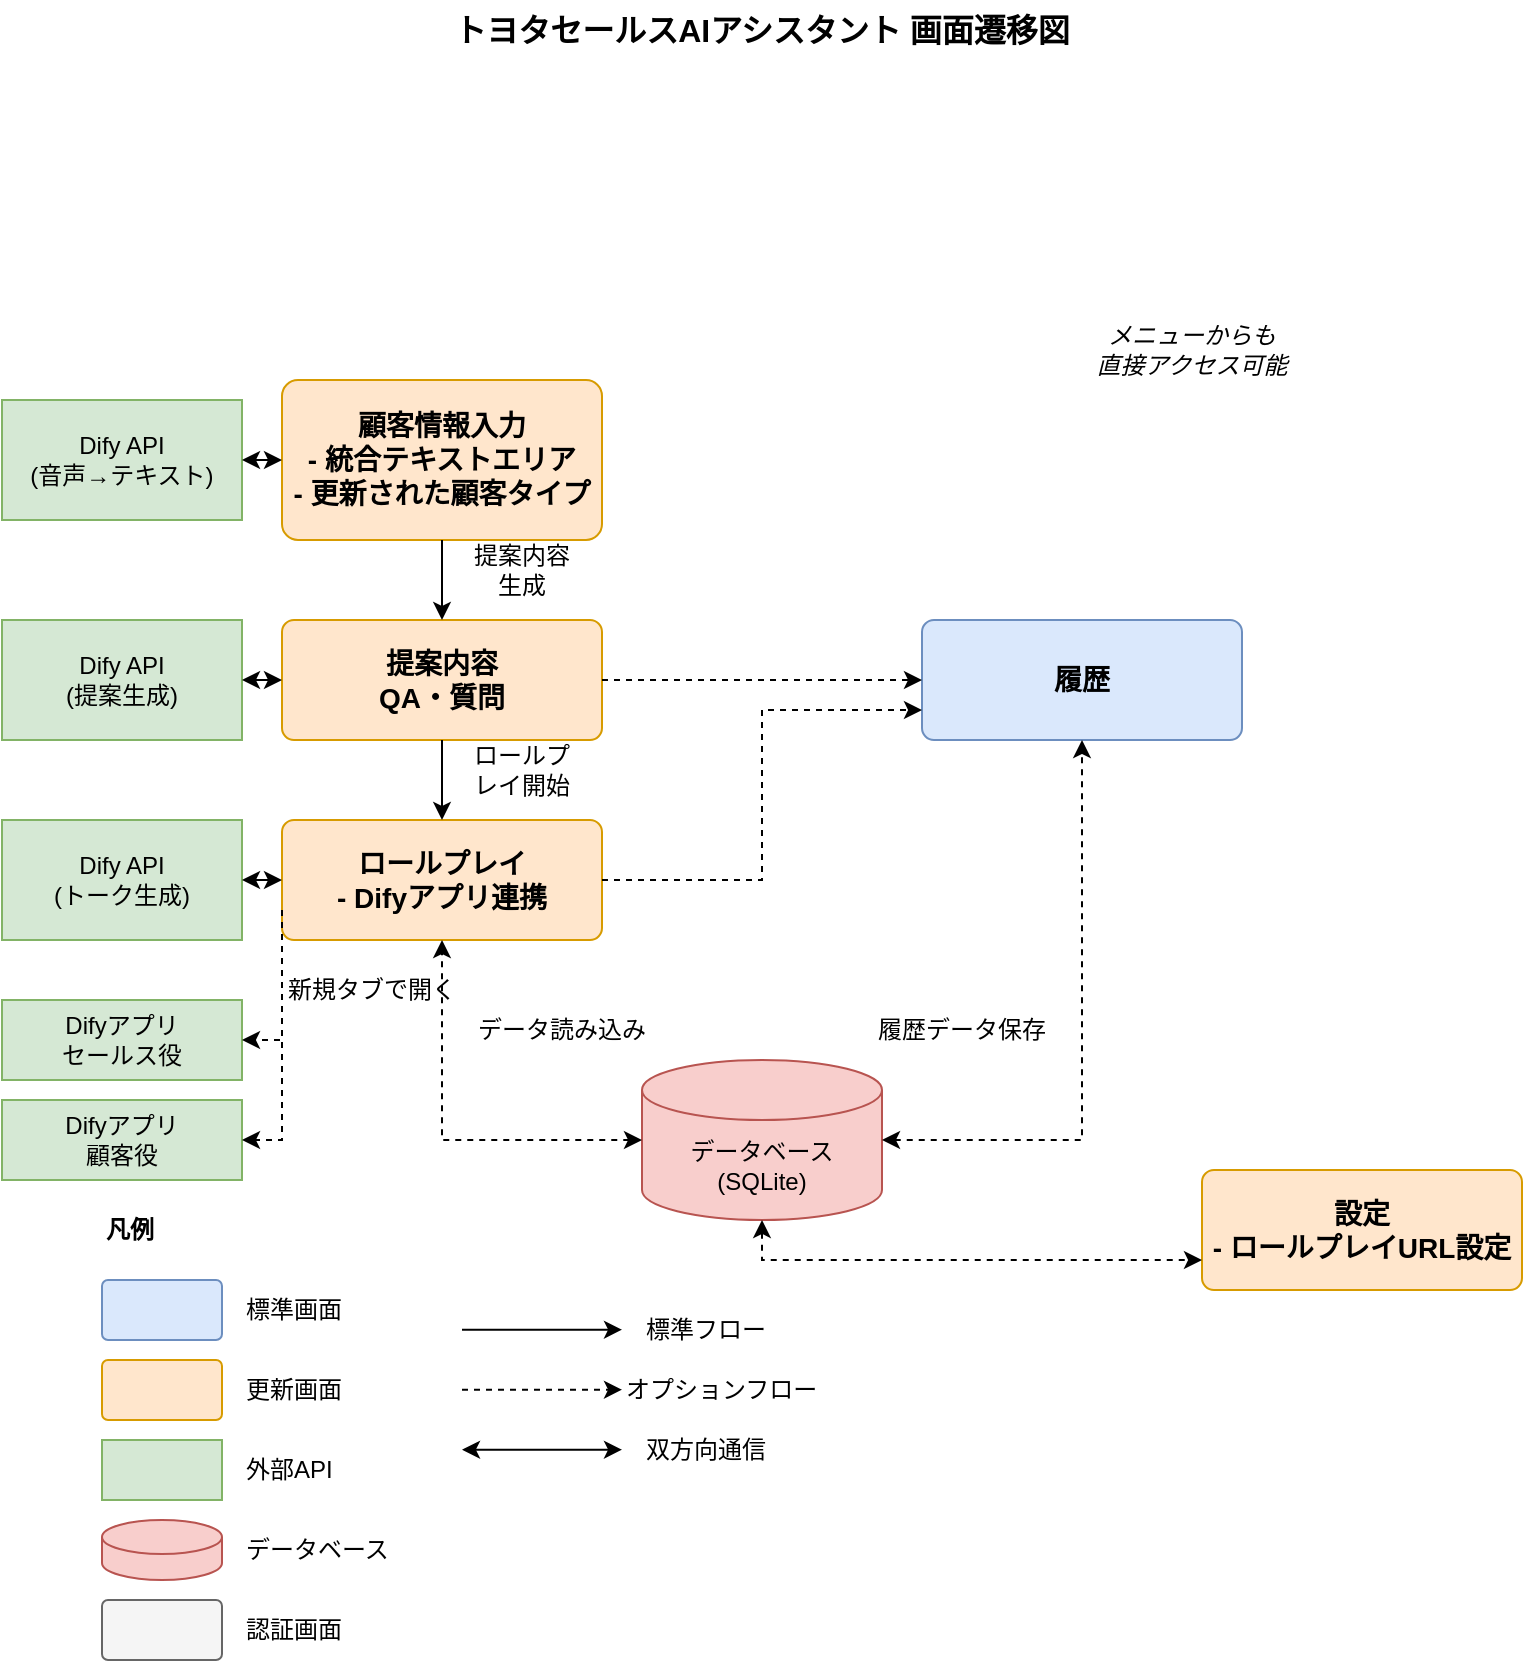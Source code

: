 <mxfile>
    <diagram id="C5RBs43oDa-KdzZeNtuy" name="画面遷移図">
        <mxGraphModel dx="1296" dy="1144" grid="1" gridSize="10" guides="1" tooltips="1" connect="1" arrows="1" fold="1" page="1" pageScale="1" pageWidth="827" pageHeight="1169" math="0" shadow="0">
            <root>
                <mxCell id="WIyWlLk6GJQsqaUBKTNV-0"/>
                <mxCell id="WIyWlLk6GJQsqaUBKTNV-1" parent="WIyWlLk6GJQsqaUBKTNV-0"/>
                <mxCell id="WIyWlLk6GJQsqaUBKTNV-4" value="顧客情報入力&#xa;- 統合テキストエリア&#xa;- 更新された顧客タイプ" style="rounded=1;whiteSpace=wrap;html=1;fontSize=14;fillColor=#ffe6cc;strokeColor=#d79b00;fontStyle=1;arcSize=10;" parent="WIyWlLk6GJQsqaUBKTNV-1" vertex="1">
                    <mxGeometry x="160" y="210" width="160" height="80" as="geometry"/>
                </mxCell>
                <mxCell id="WIyWlLk6GJQsqaUBKTNV-5" value="提案内容&lt;div&gt;QA・質問&lt;/div&gt;" style="rounded=1;whiteSpace=wrap;html=1;fontSize=14;fillColor=#ffe6cc;strokeColor=#d79b00;fontStyle=1;arcSize=10;" parent="WIyWlLk6GJQsqaUBKTNV-1" vertex="1">
                    <mxGeometry x="160" y="330" width="160" height="60" as="geometry"/>
                </mxCell>
                <mxCell id="WIyWlLk6GJQsqaUBKTNV-6" value="ロールプレイ&#xa;- Difyアプリ連携" style="rounded=1;whiteSpace=wrap;html=1;fontSize=14;fillColor=#ffe6cc;strokeColor=#d79b00;fontStyle=1;arcSize=10;" parent="WIyWlLk6GJQsqaUBKTNV-1" vertex="1">
                    <mxGeometry x="160" y="430" width="160" height="60" as="geometry"/>
                </mxCell>
                <mxCell id="WIyWlLk6GJQsqaUBKTNV-7" value="履歴" style="rounded=1;whiteSpace=wrap;html=1;fontSize=14;fillColor=#dae8fc;strokeColor=#6c8ebf;fontStyle=1;arcSize=10;" parent="WIyWlLk6GJQsqaUBKTNV-1" vertex="1">
                    <mxGeometry x="480" y="330" width="160" height="60" as="geometry"/>
                </mxCell>
                <mxCell id="WIyWlLk6GJQsqaUBKTNV-8" value="設定&#xa;- ロールプレイURL設定" style="rounded=1;whiteSpace=wrap;html=1;fontSize=14;fillColor=#ffe6cc;strokeColor=#d79b00;fontStyle=1;arcSize=10;" parent="WIyWlLk6GJQsqaUBKTNV-1" vertex="1">
                    <mxGeometry x="620" y="605" width="160" height="60" as="geometry"/>
                </mxCell>
                <mxCell id="WIyWlLk6GJQsqaUBKTNV-11" value="" style="endArrow=classic;html=1;rounded=0;exitX=0.5;exitY=1;exitDx=0;exitDy=0;entryX=0.5;entryY=0;entryDx=0;entryDy=0;" parent="WIyWlLk6GJQsqaUBKTNV-1" source="WIyWlLk6GJQsqaUBKTNV-4" target="WIyWlLk6GJQsqaUBKTNV-5" edge="1">
                    <mxGeometry width="50" height="50" relative="1" as="geometry">
                        <mxPoint x="390" y="390" as="sourcePoint"/>
                        <mxPoint x="440" y="340" as="targetPoint"/>
                    </mxGeometry>
                </mxCell>
                <mxCell id="WIyWlLk6GJQsqaUBKTNV-12" value="" style="endArrow=classic;html=1;rounded=0;exitX=0.5;exitY=1;exitDx=0;exitDy=0;entryX=0.5;entryY=0;entryDx=0;entryDy=0;" parent="WIyWlLk6GJQsqaUBKTNV-1" source="WIyWlLk6GJQsqaUBKTNV-5" target="WIyWlLk6GJQsqaUBKTNV-6" edge="1">
                    <mxGeometry width="50" height="50" relative="1" as="geometry">
                        <mxPoint x="390" y="390" as="sourcePoint"/>
                        <mxPoint x="440" y="340" as="targetPoint"/>
                    </mxGeometry>
                </mxCell>
                <mxCell id="WIyWlLk6GJQsqaUBKTNV-13" value="" style="endArrow=classic;html=1;rounded=0;exitX=1;exitY=0.5;exitDx=0;exitDy=0;entryX=0;entryY=0.5;entryDx=0;entryDy=0;dashed=1;" parent="WIyWlLk6GJQsqaUBKTNV-1" source="WIyWlLk6GJQsqaUBKTNV-5" target="WIyWlLk6GJQsqaUBKTNV-7" edge="1">
                    <mxGeometry width="50" height="50" relative="1" as="geometry">
                        <mxPoint x="390" y="390" as="sourcePoint"/>
                        <mxPoint x="440" y="340" as="targetPoint"/>
                    </mxGeometry>
                </mxCell>
                <mxCell id="WIyWlLk6GJQsqaUBKTNV-15" value="" style="endArrow=classic;html=1;rounded=0;exitX=1;exitY=0.5;exitDx=0;exitDy=0;entryX=0;entryY=0.75;entryDx=0;entryDy=0;dashed=1;" parent="WIyWlLk6GJQsqaUBKTNV-1" source="WIyWlLk6GJQsqaUBKTNV-6" target="WIyWlLk6GJQsqaUBKTNV-7" edge="1">
                    <mxGeometry width="50" height="50" relative="1" as="geometry">
                        <mxPoint x="390" y="390" as="sourcePoint"/>
                        <mxPoint x="440" y="340" as="targetPoint"/>
                        <Array as="points">
                            <mxPoint x="400" y="460"/>
                            <mxPoint x="400" y="375"/>
                        </Array>
                    </mxGeometry>
                </mxCell>
                <mxCell id="WIyWlLk6GJQsqaUBKTNV-16" value="Dify API &lt;br&gt;(音声→テキスト)" style="rounded=0;whiteSpace=wrap;html=1;fillColor=#d5e8d4;strokeColor=#82b366;" parent="WIyWlLk6GJQsqaUBKTNV-1" vertex="1">
                    <mxGeometry x="20" y="220" width="120" height="60" as="geometry"/>
                </mxCell>
                <mxCell id="WIyWlLk6GJQsqaUBKTNV-17" value="Dify API &lt;br&gt;(提案生成)" style="rounded=0;whiteSpace=wrap;html=1;fillColor=#d5e8d4;strokeColor=#82b366;" parent="WIyWlLk6GJQsqaUBKTNV-1" vertex="1">
                    <mxGeometry x="20" y="330" width="120" height="60" as="geometry"/>
                </mxCell>
                <mxCell id="WIyWlLk6GJQsqaUBKTNV-18" value="Dify API &lt;br&gt;(トーク生成)" style="rounded=0;whiteSpace=wrap;html=1;fillColor=#d5e8d4;strokeColor=#82b366;" parent="WIyWlLk6GJQsqaUBKTNV-1" vertex="1">
                    <mxGeometry x="20" y="430" width="120" height="60" as="geometry"/>
                </mxCell>
                <mxCell id="WIyWlLk6GJQsqaUBKTNV-19" value="" style="endArrow=classic;startArrow=classic;html=1;rounded=0;exitX=1;exitY=0.5;exitDx=0;exitDy=0;entryX=0;entryY=0.5;entryDx=0;entryDy=0;" parent="WIyWlLk6GJQsqaUBKTNV-1" source="WIyWlLk6GJQsqaUBKTNV-16" target="WIyWlLk6GJQsqaUBKTNV-4" edge="1">
                    <mxGeometry width="50" height="50" relative="1" as="geometry">
                        <mxPoint x="390" y="390" as="sourcePoint"/>
                        <mxPoint x="440" y="340" as="targetPoint"/>
                    </mxGeometry>
                </mxCell>
                <mxCell id="WIyWlLk6GJQsqaUBKTNV-20" value="" style="endArrow=classic;startArrow=classic;html=1;rounded=0;exitX=1;exitY=0.5;exitDx=0;exitDy=0;entryX=0;entryY=0.5;entryDx=0;entryDy=0;" parent="WIyWlLk6GJQsqaUBKTNV-1" source="WIyWlLk6GJQsqaUBKTNV-17" target="WIyWlLk6GJQsqaUBKTNV-5" edge="1">
                    <mxGeometry width="50" height="50" relative="1" as="geometry">
                        <mxPoint x="390" y="390" as="sourcePoint"/>
                        <mxPoint x="440" y="340" as="targetPoint"/>
                    </mxGeometry>
                </mxCell>
                <mxCell id="WIyWlLk6GJQsqaUBKTNV-21" value="" style="endArrow=classic;startArrow=classic;html=1;rounded=0;exitX=1;exitY=0.5;exitDx=0;exitDy=0;entryX=0;entryY=0.5;entryDx=0;entryDy=0;" parent="WIyWlLk6GJQsqaUBKTNV-1" source="WIyWlLk6GJQsqaUBKTNV-18" target="WIyWlLk6GJQsqaUBKTNV-6" edge="1">
                    <mxGeometry width="50" height="50" relative="1" as="geometry">
                        <mxPoint x="390" y="390" as="sourcePoint"/>
                        <mxPoint x="440" y="340" as="targetPoint"/>
                    </mxGeometry>
                </mxCell>
                <mxCell id="WIyWlLk6GJQsqaUBKTNV-22" value="データベース&lt;br&gt;(SQLite)" style="shape=cylinder3;whiteSpace=wrap;html=1;boundedLbl=1;backgroundOutline=1;size=15;fillColor=#f8cecc;strokeColor=#b85450;" parent="WIyWlLk6GJQsqaUBKTNV-1" vertex="1">
                    <mxGeometry x="340" y="550" width="120" height="80" as="geometry"/>
                </mxCell>
                <mxCell id="WIyWlLk6GJQsqaUBKTNV-23" value="" style="endArrow=classic;startArrow=classic;html=1;rounded=0;exitX=0;exitY=0.5;exitDx=0;exitDy=0;exitPerimeter=0;entryX=0.5;entryY=1;entryDx=0;entryDy=0;dashed=1;" parent="WIyWlLk6GJQsqaUBKTNV-1" source="WIyWlLk6GJQsqaUBKTNV-22" target="WIyWlLk6GJQsqaUBKTNV-6" edge="1">
                    <mxGeometry width="50" height="50" relative="1" as="geometry">
                        <mxPoint x="390" y="390" as="sourcePoint"/>
                        <mxPoint x="440" y="340" as="targetPoint"/>
                        <Array as="points">
                            <mxPoint x="240" y="590"/>
                            <mxPoint x="240" y="520"/>
                        </Array>
                    </mxGeometry>
                </mxCell>
                <mxCell id="WIyWlLk6GJQsqaUBKTNV-24" value="" style="endArrow=classic;startArrow=classic;html=1;rounded=0;exitX=1;exitY=0.5;exitDx=0;exitDy=0;exitPerimeter=0;entryX=0.5;entryY=1;entryDx=0;entryDy=0;dashed=1;" parent="WIyWlLk6GJQsqaUBKTNV-1" source="WIyWlLk6GJQsqaUBKTNV-22" target="WIyWlLk6GJQsqaUBKTNV-7" edge="1">
                    <mxGeometry width="50" height="50" relative="1" as="geometry">
                        <mxPoint x="390" y="390" as="sourcePoint"/>
                        <mxPoint x="440" y="340" as="targetPoint"/>
                        <Array as="points">
                            <mxPoint x="560" y="590"/>
                        </Array>
                    </mxGeometry>
                </mxCell>
                <mxCell id="WIyWlLk6GJQsqaUBKTNV-25" value="" style="endArrow=classic;startArrow=classic;html=1;rounded=0;entryX=0;entryY=0.75;entryDx=0;entryDy=0;dashed=1;exitX=0.5;exitY=1;exitDx=0;exitDy=0;exitPerimeter=0;" parent="WIyWlLk6GJQsqaUBKTNV-1" source="WIyWlLk6GJQsqaUBKTNV-22" target="WIyWlLk6GJQsqaUBKTNV-8" edge="1">
                    <mxGeometry width="50" height="50" relative="1" as="geometry">
                        <mxPoint x="400" y="640" as="sourcePoint"/>
                        <mxPoint x="440" y="340" as="targetPoint"/>
                        <Array as="points">
                            <mxPoint x="400" y="650"/>
                        </Array>
                    </mxGeometry>
                </mxCell>
                <mxCell id="WIyWlLk6GJQsqaUBKTNV-27" value="提案内容生成" style="text;html=1;strokeColor=none;fillColor=none;align=center;verticalAlign=middle;whiteSpace=wrap;rounded=0;" parent="WIyWlLk6GJQsqaUBKTNV-1" vertex="1">
                    <mxGeometry x="250" y="290" width="60" height="30" as="geometry"/>
                </mxCell>
                <mxCell id="WIyWlLk6GJQsqaUBKTNV-28" value="ロールプレイ開始" style="text;html=1;strokeColor=none;fillColor=none;align=center;verticalAlign=middle;whiteSpace=wrap;rounded=0;" parent="WIyWlLk6GJQsqaUBKTNV-1" vertex="1">
                    <mxGeometry x="250" y="390" width="60" height="30" as="geometry"/>
                </mxCell>
                <mxCell id="WIyWlLk6GJQsqaUBKTNV-29" value="メニューからも&lt;br&gt;直接アクセス可能" style="text;html=1;strokeColor=none;fillColor=none;align=center;verticalAlign=middle;whiteSpace=wrap;rounded=0;fontStyle=2" parent="WIyWlLk6GJQsqaUBKTNV-1" vertex="1">
                    <mxGeometry x="560" y="180" width="110" height="30" as="geometry"/>
                </mxCell>
                <mxCell id="WIyWlLk6GJQsqaUBKTNV-30" value="凡例" style="text;html=1;strokeColor=none;fillColor=none;align=left;verticalAlign=middle;whiteSpace=wrap;rounded=0;fontStyle=1" parent="WIyWlLk6GJQsqaUBKTNV-1" vertex="1">
                    <mxGeometry x="70" y="620" width="60" height="30" as="geometry"/>
                </mxCell>
                <mxCell id="WIyWlLk6GJQsqaUBKTNV-31" value="" style="rounded=1;whiteSpace=wrap;html=1;fontSize=14;fillColor=#dae8fc;strokeColor=#6c8ebf;fontStyle=1;arcSize=10;" parent="WIyWlLk6GJQsqaUBKTNV-1" vertex="1">
                    <mxGeometry x="70" y="660" width="60" height="30" as="geometry"/>
                </mxCell>
                <mxCell id="WIyWlLk6GJQsqaUBKTNV-32" value="" style="rounded=1;whiteSpace=wrap;html=1;fontSize=14;fillColor=#ffe6cc;strokeColor=#d79b00;fontStyle=1;arcSize=10;" parent="WIyWlLk6GJQsqaUBKTNV-1" vertex="1">
                    <mxGeometry x="70" y="700" width="60" height="30" as="geometry"/>
                </mxCell>
                <mxCell id="WIyWlLk6GJQsqaUBKTNV-33" value="" style="rounded=0;whiteSpace=wrap;html=1;fillColor=#d5e8d4;strokeColor=#82b366;" parent="WIyWlLk6GJQsqaUBKTNV-1" vertex="1">
                    <mxGeometry x="70" y="740" width="60" height="30" as="geometry"/>
                </mxCell>
                <mxCell id="WIyWlLk6GJQsqaUBKTNV-34" value="" style="shape=cylinder3;whiteSpace=wrap;html=1;boundedLbl=1;backgroundOutline=1;size=8.5;fillColor=#f8cecc;strokeColor=#b85450;" parent="WIyWlLk6GJQsqaUBKTNV-1" vertex="1">
                    <mxGeometry x="70" y="780" width="60" height="30" as="geometry"/>
                </mxCell>
                <mxCell id="WIyWlLk6GJQsqaUBKTNV-35" value="標準画面" style="text;html=1;strokeColor=none;fillColor=none;align=left;verticalAlign=middle;whiteSpace=wrap;rounded=0;" parent="WIyWlLk6GJQsqaUBKTNV-1" vertex="1">
                    <mxGeometry x="140" y="660" width="70" height="30" as="geometry"/>
                </mxCell>
                <mxCell id="WIyWlLk6GJQsqaUBKTNV-36" value="更新画面" style="text;html=1;strokeColor=none;fillColor=none;align=left;verticalAlign=middle;whiteSpace=wrap;rounded=0;" parent="WIyWlLk6GJQsqaUBKTNV-1" vertex="1">
                    <mxGeometry x="140" y="700" width="70" height="30" as="geometry"/>
                </mxCell>
                <mxCell id="WIyWlLk6GJQsqaUBKTNV-37" value="外部API" style="text;html=1;strokeColor=none;fillColor=none;align=left;verticalAlign=middle;whiteSpace=wrap;rounded=0;" parent="WIyWlLk6GJQsqaUBKTNV-1" vertex="1">
                    <mxGeometry x="140" y="740" width="60" height="30" as="geometry"/>
                </mxCell>
                <mxCell id="WIyWlLk6GJQsqaUBKTNV-38" value="データベース" style="text;html=1;strokeColor=none;fillColor=none;align=left;verticalAlign=middle;whiteSpace=wrap;rounded=0;" parent="WIyWlLk6GJQsqaUBKTNV-1" vertex="1">
                    <mxGeometry x="140" y="780" width="80" height="30" as="geometry"/>
                </mxCell>
                <mxCell id="WIyWlLk6GJQsqaUBKTNV-39" value="" style="endArrow=classic;html=1;rounded=0;" parent="WIyWlLk6GJQsqaUBKTNV-1" edge="1">
                    <mxGeometry width="50" height="50" relative="1" as="geometry">
                        <mxPoint x="250" y="684.83" as="sourcePoint"/>
                        <mxPoint x="330" y="684.83" as="targetPoint"/>
                    </mxGeometry>
                </mxCell>
                <mxCell id="WIyWlLk6GJQsqaUBKTNV-40" value="標準フロー" style="text;html=1;strokeColor=none;fillColor=none;align=left;verticalAlign=middle;whiteSpace=wrap;rounded=0;" parent="WIyWlLk6GJQsqaUBKTNV-1" vertex="1">
                    <mxGeometry x="340" y="670" width="70" height="30" as="geometry"/>
                </mxCell>
                <mxCell id="WIyWlLk6GJQsqaUBKTNV-41" value="" style="endArrow=classic;html=1;rounded=0;dashed=1;" parent="WIyWlLk6GJQsqaUBKTNV-1" edge="1">
                    <mxGeometry width="50" height="50" relative="1" as="geometry">
                        <mxPoint x="250" y="714.83" as="sourcePoint"/>
                        <mxPoint x="330" y="714.83" as="targetPoint"/>
                    </mxGeometry>
                </mxCell>
                <mxCell id="WIyWlLk6GJQsqaUBKTNV-42" value="オプションフロー" style="text;html=1;strokeColor=none;fillColor=none;align=left;verticalAlign=middle;whiteSpace=wrap;rounded=0;" parent="WIyWlLk6GJQsqaUBKTNV-1" vertex="1">
                    <mxGeometry x="330" y="700" width="100" height="30" as="geometry"/>
                </mxCell>
                <mxCell id="WIyWlLk6GJQsqaUBKTNV-43" value="" style="endArrow=classic;startArrow=classic;html=1;rounded=0;" parent="WIyWlLk6GJQsqaUBKTNV-1" edge="1">
                    <mxGeometry width="50" height="50" relative="1" as="geometry">
                        <mxPoint x="250" y="744.83" as="sourcePoint"/>
                        <mxPoint x="330" y="744.83" as="targetPoint"/>
                    </mxGeometry>
                </mxCell>
                <mxCell id="WIyWlLk6GJQsqaUBKTNV-44" value="双方向通信" style="text;html=1;strokeColor=none;fillColor=none;align=left;verticalAlign=middle;whiteSpace=wrap;rounded=0;" parent="WIyWlLk6GJQsqaUBKTNV-1" vertex="1">
                    <mxGeometry x="340" y="730" width="70" height="30" as="geometry"/>
                </mxCell>
                <mxCell id="WIyWlLk6GJQsqaUBKTNV-45" value="トヨタセールスAIアシスタント 画面遷移図" style="text;html=1;strokeColor=none;fillColor=none;align=center;verticalAlign=middle;whiteSpace=wrap;rounded=0;fontSize=16;fontStyle=1" parent="WIyWlLk6GJQsqaUBKTNV-1" vertex="1">
                    <mxGeometry x="160" y="20" width="480" height="30" as="geometry"/>
                </mxCell>
                <mxCell id="WIyWlLk6GJQsqaUBKTNV-46" value="履歴データ保存" style="text;html=1;strokeColor=none;fillColor=none;align=center;verticalAlign=middle;whiteSpace=wrap;rounded=0;" parent="WIyWlLk6GJQsqaUBKTNV-1" vertex="1">
                    <mxGeometry x="450" y="520" width="100" height="30" as="geometry"/>
                </mxCell>
                <mxCell id="WIyWlLk6GJQsqaUBKTNV-47" value="データ読み込み" style="text;html=1;strokeColor=none;fillColor=none;align=center;verticalAlign=middle;whiteSpace=wrap;rounded=0;" parent="WIyWlLk6GJQsqaUBKTNV-1" vertex="1">
                    <mxGeometry x="250" y="520" width="100" height="30" as="geometry"/>
                </mxCell>
                <mxCell id="WIyWlLk6GJQsqaUBKTNV-48" value="Difyアプリ&lt;br&gt;セールス役" style="rounded=0;whiteSpace=wrap;html=1;fillColor=#d5e8d4;strokeColor=#82b366;" parent="WIyWlLk6GJQsqaUBKTNV-1" vertex="1">
                    <mxGeometry x="20" y="520" width="120" height="40" as="geometry"/>
                </mxCell>
                <mxCell id="WIyWlLk6GJQsqaUBKTNV-49" value="Difyアプリ&lt;br&gt;顧客役" style="rounded=0;whiteSpace=wrap;html=1;fillColor=#d5e8d4;strokeColor=#82b366;" parent="WIyWlLk6GJQsqaUBKTNV-1" vertex="1">
                    <mxGeometry x="20" y="570" width="120" height="40" as="geometry"/>
                </mxCell>
                <mxCell id="WIyWlLk6GJQsqaUBKTNV-50" value="" style="endArrow=classic;html=1;rounded=0;exitX=0;exitY=0.75;exitDx=0;exitDy=0;entryX=1;entryY=0.5;entryDx=0;entryDy=0;dashed=1;" parent="WIyWlLk6GJQsqaUBKTNV-1" source="WIyWlLk6GJQsqaUBKTNV-6" target="WIyWlLk6GJQsqaUBKTNV-48" edge="1">
                    <mxGeometry width="50" height="50" relative="1" as="geometry">
                        <mxPoint x="390" y="390" as="sourcePoint"/>
                        <mxPoint x="440" y="340" as="targetPoint"/>
                        <Array as="points">
                            <mxPoint x="160" y="475"/>
                            <mxPoint x="160" y="540"/>
                        </Array>
                    </mxGeometry>
                </mxCell>
                <mxCell id="WIyWlLk6GJQsqaUBKTNV-51" value="" style="endArrow=classic;html=1;rounded=0;exitX=0;exitY=0.75;exitDx=0;exitDy=0;entryX=1;entryY=0.5;entryDx=0;entryDy=0;dashed=1;" parent="WIyWlLk6GJQsqaUBKTNV-1" target="WIyWlLk6GJQsqaUBKTNV-49" edge="1">
                    <mxGeometry width="50" height="50" relative="1" as="geometry">
                        <mxPoint x="160" y="475" as="sourcePoint"/>
                        <mxPoint x="140" y="540" as="targetPoint"/>
                        <Array as="points">
                            <mxPoint x="160" y="590"/>
                        </Array>
                    </mxGeometry>
                </mxCell>
                <mxCell id="WIyWlLk6GJQsqaUBKTNV-52" value="新規タブで開く" style="text;html=1;strokeColor=none;fillColor=none;align=center;verticalAlign=middle;whiteSpace=wrap;rounded=0;" parent="WIyWlLk6GJQsqaUBKTNV-1" vertex="1">
                    <mxGeometry x="160" y="500" width="90" height="30" as="geometry"/>
                </mxCell>
                <mxCell id="WIyWlLk6GJQsqaUBKTNV-53" value="" style="rounded=1;whiteSpace=wrap;html=1;fontSize=14;fillColor=#f5f5f5;strokeColor=#666666;fontStyle=1;arcSize=10;" parent="WIyWlLk6GJQsqaUBKTNV-1" vertex="1">
                    <mxGeometry x="70" y="820" width="60" height="30" as="geometry"/>
                </mxCell>
                <mxCell id="WIyWlLk6GJQsqaUBKTNV-54" value="認証画面" style="text;html=1;strokeColor=none;fillColor=none;align=left;verticalAlign=middle;whiteSpace=wrap;rounded=0;" parent="WIyWlLk6GJQsqaUBKTNV-1" vertex="1">
                    <mxGeometry x="140" y="820" width="70" height="30" as="geometry"/>
                </mxCell>
            </root>
        </mxGraphModel>
    </diagram>
</mxfile>